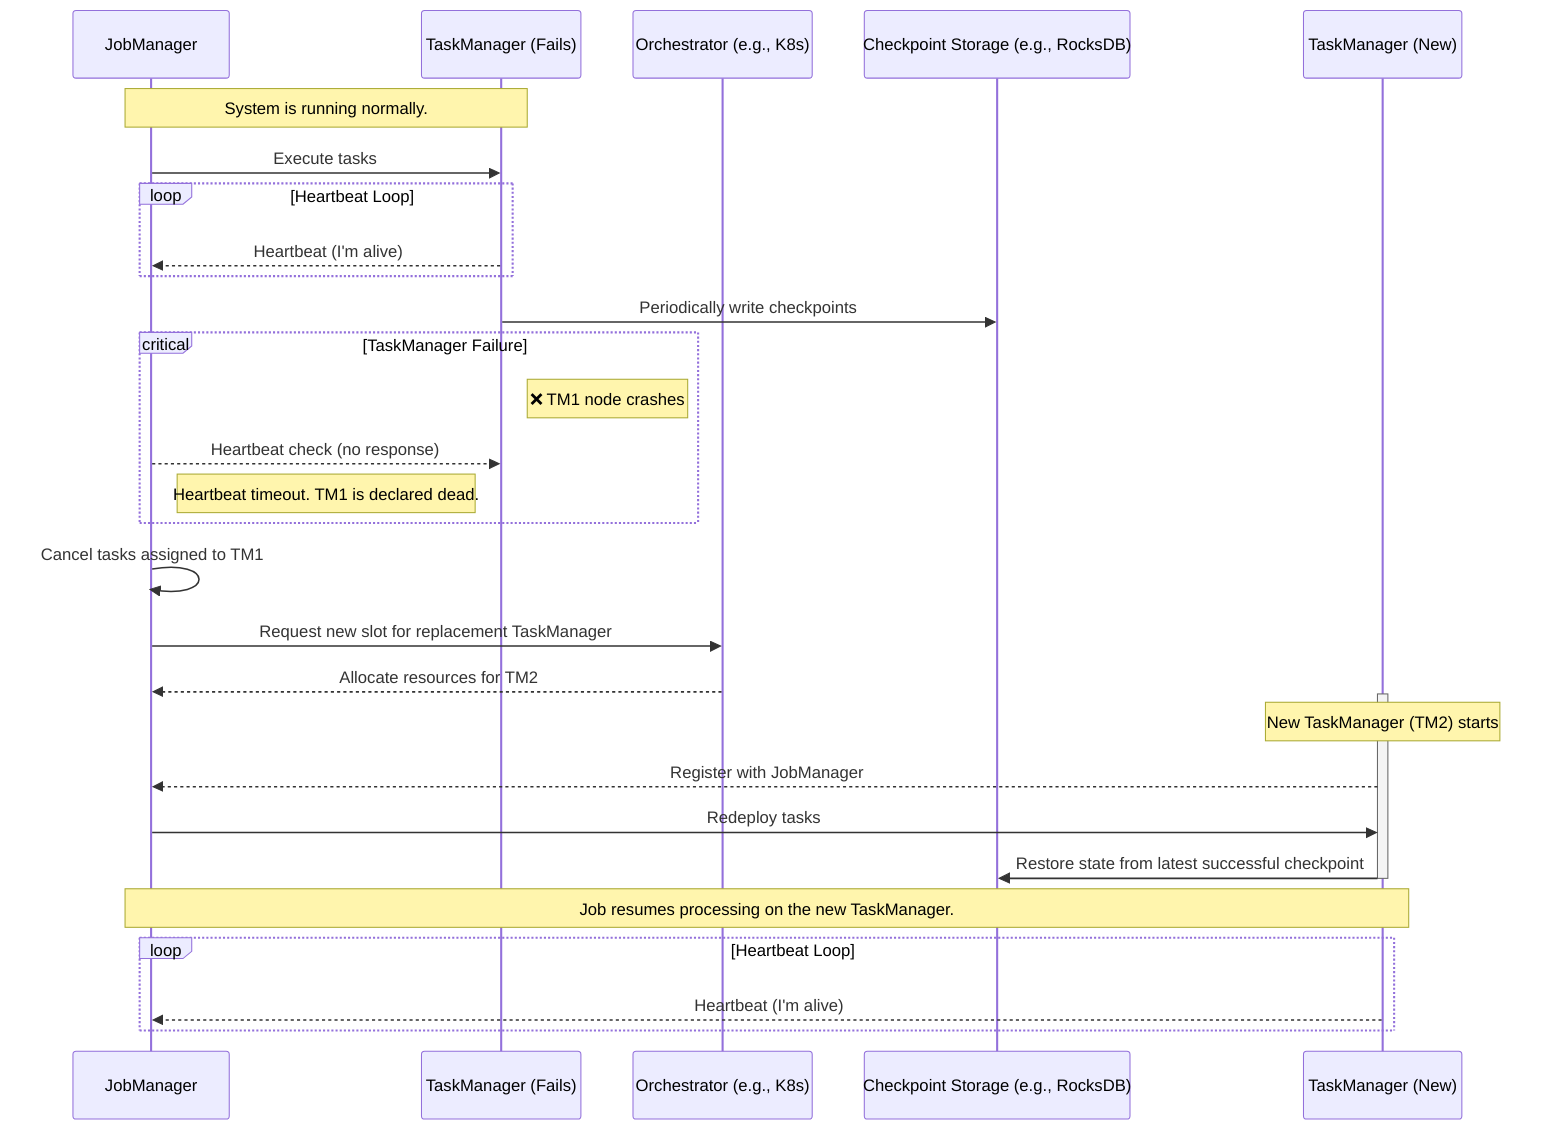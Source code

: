 sequenceDiagram
    participant JM as JobManager
    participant TM1 as TaskManager (Fails)
    participant RM as Orchestrator (e.g., K8s)
    participant StateBackend as Checkpoint Storage (e.g., RocksDB)
    participant TM2 as TaskManager (New)

    %% ---- Healthy State ----
    Note over JM, TM1: System is running normally.
    JM->>TM1: Execute tasks
    loop Heartbeat Loop
        TM1-->>JM: Heartbeat (I'm alive)
    end
    TM1->>StateBackend: Periodically write checkpoints

    %% ---- Failure Event ----
    critical TaskManager Failure
        Note right of TM1: ❌ TM1 node crashes
        JM-->>TM1: Heartbeat check (no response)
        Note right of JM: Heartbeat timeout. TM1 is declared dead.
    end

    %% ---- Recovery Process ----
    JM->>JM: Cancel tasks assigned to TM1
    JM->>RM: Request new slot for replacement TaskManager
    RM-->>JM: Allocate resources for TM2
    activate TM2
    Note over TM2: New TaskManager (TM2) starts
    TM2-->>JM: Register with JobManager
    JM->>TM2: Redeploy tasks
    TM2->>StateBackend: Restore state from latest successful checkpoint
    deactivate TM2

    %% ---- Resumed State ----
    Note over JM, TM2: Job resumes processing on the new TaskManager.
    loop Heartbeat Loop
        TM2-->>JM: Heartbeat (I'm alive)
    end